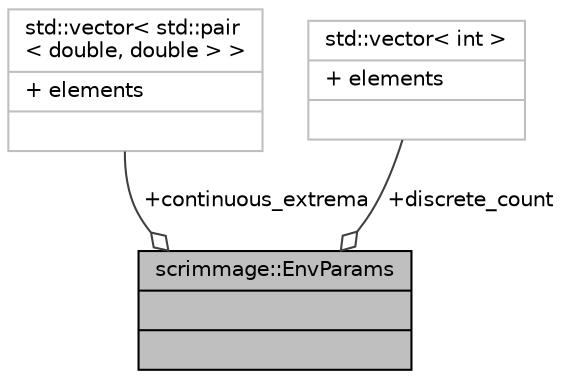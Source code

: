 digraph "scrimmage::EnvParams"
{
 // LATEX_PDF_SIZE
  edge [fontname="Helvetica",fontsize="10",labelfontname="Helvetica",labelfontsize="10"];
  node [fontname="Helvetica",fontsize="10",shape=record];
  Node1 [label="{scrimmage::EnvParams\n||}",height=0.2,width=0.4,color="black", fillcolor="grey75", style="filled", fontcolor="black",tooltip=" "];
  Node2 -> Node1 [color="grey25",fontsize="10",style="solid",label=" +continuous_extrema" ,arrowhead="odiamond",fontname="Helvetica"];
  Node2 [label="{std::vector\< std::pair\l\< double, double \> \>\n|+ elements\l|}",height=0.2,width=0.4,color="grey75", fillcolor="white", style="filled",tooltip=" "];
  Node5 -> Node1 [color="grey25",fontsize="10",style="solid",label=" +discrete_count" ,arrowhead="odiamond",fontname="Helvetica"];
  Node5 [label="{std::vector\< int \>\n|+ elements\l|}",height=0.2,width=0.4,color="grey75", fillcolor="white", style="filled",tooltip=" "];
}
